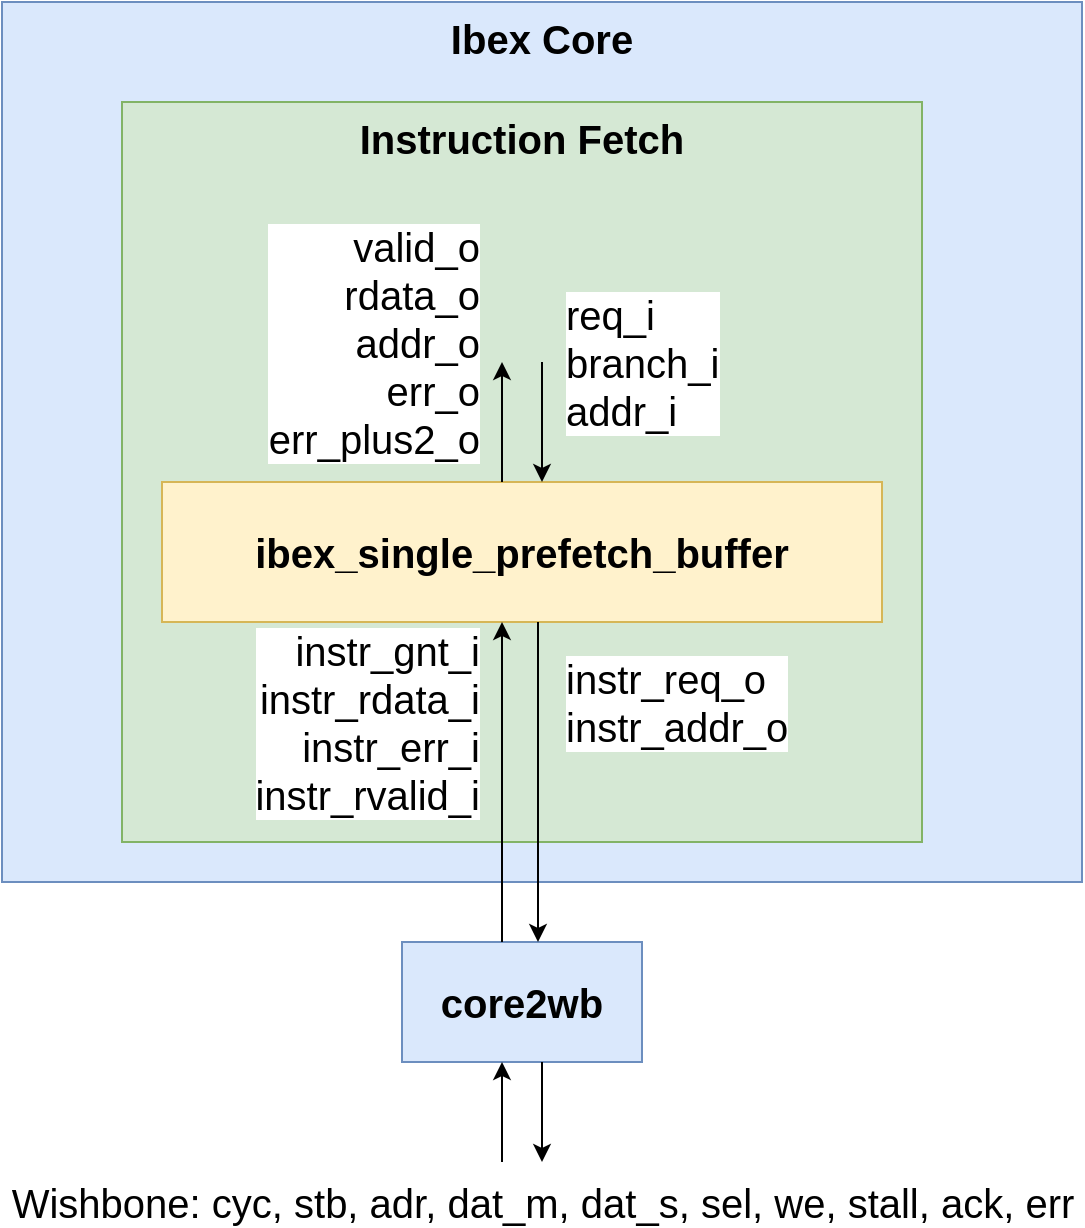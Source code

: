 <mxfile version="26.0.16">
  <diagram name="Page-1" id="ybF6ttx6h8_ArOqJqqjF">
    <mxGraphModel dx="1416" dy="844" grid="1" gridSize="10" guides="1" tooltips="1" connect="1" arrows="1" fold="1" page="1" pageScale="1" pageWidth="850" pageHeight="1100" math="0" shadow="0">
      <root>
        <mxCell id="0" />
        <mxCell id="1" parent="0" />
        <mxCell id="OsRNdzvSWAq_zynJqp0X-1" value="Ibex Core" style="rounded=0;whiteSpace=wrap;html=1;verticalAlign=top;fontSize=20;fontStyle=1;fillColor=#dae8fc;strokeColor=#6c8ebf;" vertex="1" parent="1">
          <mxGeometry x="200" y="40" width="540" height="440" as="geometry" />
        </mxCell>
        <mxCell id="OsRNdzvSWAq_zynJqp0X-2" value="Instruction Fetch" style="rounded=0;whiteSpace=wrap;html=1;verticalAlign=top;fontSize=20;fontStyle=1;fillColor=#d5e8d4;strokeColor=#82b366;" vertex="1" parent="1">
          <mxGeometry x="260" y="90" width="400" height="370" as="geometry" />
        </mxCell>
        <mxCell id="OsRNdzvSWAq_zynJqp0X-3" value="ibex_single_prefetch_buffer" style="rounded=0;whiteSpace=wrap;html=1;fontStyle=1;fontSize=20;fillColor=#fff2cc;strokeColor=#d6b656;" vertex="1" parent="1">
          <mxGeometry x="280" y="280" width="360" height="70" as="geometry" />
        </mxCell>
        <mxCell id="OsRNdzvSWAq_zynJqp0X-4" value="core2wb" style="rounded=0;whiteSpace=wrap;html=1;fontSize=20;fontStyle=1;fillColor=#dae8fc;strokeColor=#6c8ebf;" vertex="1" parent="1">
          <mxGeometry x="400" y="510" width="120" height="60" as="geometry" />
        </mxCell>
        <mxCell id="OsRNdzvSWAq_zynJqp0X-10" value="req_i&lt;div&gt;branch_i&lt;/div&gt;&lt;div&gt;addr_i&lt;/div&gt;" style="endArrow=classic;html=1;rounded=0;align=left;fontSize=20;" edge="1" parent="1">
          <mxGeometry x="-1" y="10" width="50" height="50" relative="1" as="geometry">
            <mxPoint x="470" y="220" as="sourcePoint" />
            <mxPoint x="470" y="280" as="targetPoint" />
            <mxPoint as="offset" />
          </mxGeometry>
        </mxCell>
        <mxCell id="OsRNdzvSWAq_zynJqp0X-11" value="valid_o&lt;div&gt;rdata_o&lt;/div&gt;&lt;div&gt;addr_o&lt;/div&gt;&lt;div&gt;err_o&lt;/div&gt;&lt;div&gt;err_plus2_o&lt;/div&gt;" style="endArrow=classic;html=1;rounded=0;fontSize=20;align=right;" edge="1" parent="1">
          <mxGeometry x="1" y="14" width="50" height="50" relative="1" as="geometry">
            <mxPoint x="450" y="280" as="sourcePoint" />
            <mxPoint x="450" y="220" as="targetPoint" />
            <mxPoint x="4" y="-10" as="offset" />
          </mxGeometry>
        </mxCell>
        <mxCell id="OsRNdzvSWAq_zynJqp0X-7" value="instr_req_o&lt;div&gt;instr_addr_o&lt;/div&gt;" style="endArrow=classic;html=1;rounded=0;align=left;fontSize=20;" edge="1" parent="1">
          <mxGeometry x="-0.5" y="12" width="50" height="50" relative="1" as="geometry">
            <mxPoint x="468" y="350" as="sourcePoint" />
            <mxPoint x="468" y="510" as="targetPoint" />
            <mxPoint as="offset" />
          </mxGeometry>
        </mxCell>
        <mxCell id="OsRNdzvSWAq_zynJqp0X-8" value="instr_gnt_i&lt;div&gt;instr_rdata_i&lt;/div&gt;&lt;div&gt;instr_err_i&lt;/div&gt;&lt;div&gt;instr_rvalid_i&lt;/div&gt;" style="endArrow=classic;html=1;rounded=0;align=right;fontSize=20;" edge="1" parent="1">
          <mxGeometry x="0.375" y="10" width="50" height="50" relative="1" as="geometry">
            <mxPoint x="450" y="510" as="sourcePoint" />
            <mxPoint x="450" y="350" as="targetPoint" />
            <mxPoint as="offset" />
          </mxGeometry>
        </mxCell>
        <mxCell id="OsRNdzvSWAq_zynJqp0X-15" value="" style="endArrow=classic;html=1;rounded=0;" edge="1" parent="1">
          <mxGeometry width="50" height="50" relative="1" as="geometry">
            <mxPoint x="470" y="570" as="sourcePoint" />
            <mxPoint x="470" y="620" as="targetPoint" />
          </mxGeometry>
        </mxCell>
        <mxCell id="OsRNdzvSWAq_zynJqp0X-16" value="Wishbone: cyc, stb, adr, dat_m, dat_s, sel, we, stall, ack, err" style="endArrow=classic;html=1;rounded=0;fontSize=20;" edge="1" parent="1">
          <mxGeometry x="-1" y="-28" width="50" height="50" relative="1" as="geometry">
            <mxPoint x="450" y="620" as="sourcePoint" />
            <mxPoint x="450" y="570" as="targetPoint" />
            <mxPoint x="-8" y="20" as="offset" />
          </mxGeometry>
        </mxCell>
      </root>
    </mxGraphModel>
  </diagram>
</mxfile>
